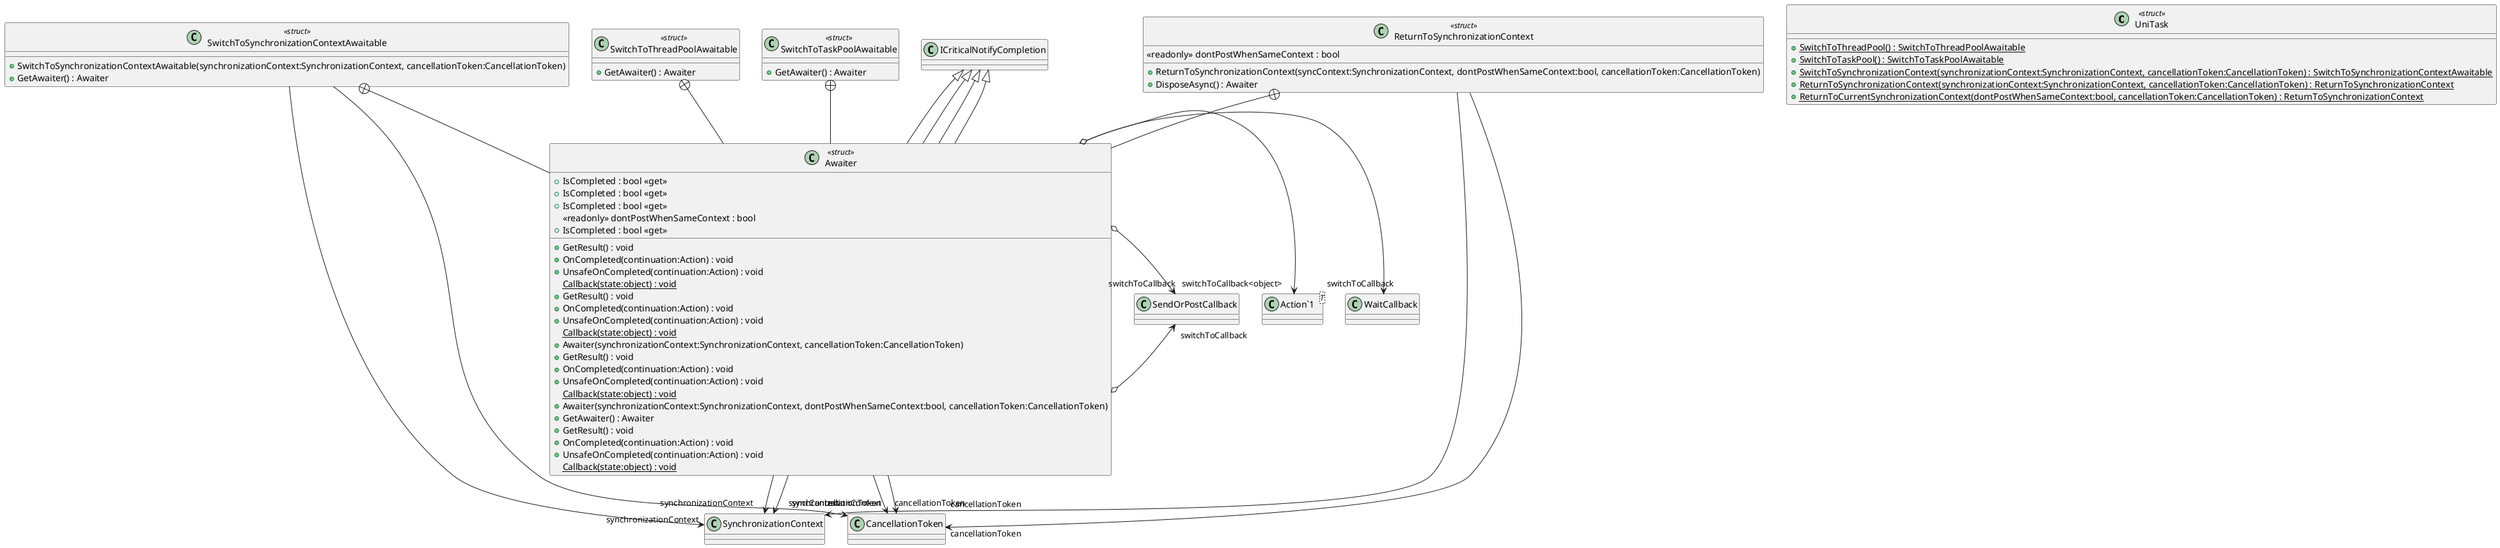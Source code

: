 @startuml
class UniTask <<struct>> {
    + {static} SwitchToThreadPool() : SwitchToThreadPoolAwaitable
    + {static} SwitchToTaskPool() : SwitchToTaskPoolAwaitable
    + {static} SwitchToSynchronizationContext(synchronizationContext:SynchronizationContext, cancellationToken:CancellationToken) : SwitchToSynchronizationContextAwaitable
    + {static} ReturnToSynchronizationContext(synchronizationContext:SynchronizationContext, cancellationToken:CancellationToken) : ReturnToSynchronizationContext
    + {static} ReturnToCurrentSynchronizationContext(dontPostWhenSameContext:bool, cancellationToken:CancellationToken) : ReturnToSynchronizationContext
}
class SwitchToThreadPoolAwaitable <<struct>> {
    + GetAwaiter() : Awaiter
}
class SwitchToTaskPoolAwaitable <<struct>> {
    + GetAwaiter() : Awaiter
}
class SwitchToSynchronizationContextAwaitable <<struct>> {
    + SwitchToSynchronizationContextAwaitable(synchronizationContext:SynchronizationContext, cancellationToken:CancellationToken)
    + GetAwaiter() : Awaiter
}
class ReturnToSynchronizationContext <<struct>> {
    <<readonly>> dontPostWhenSameContext : bool
    + ReturnToSynchronizationContext(syncContext:SynchronizationContext, dontPostWhenSameContext:bool, cancellationToken:CancellationToken)
    + DisposeAsync() : Awaiter
}
class Awaiter <<struct>> {
    + IsCompleted : bool <<get>>
    + GetResult() : void
    + OnCompleted(continuation:Action) : void
    + UnsafeOnCompleted(continuation:Action) : void
    {static} Callback(state:object) : void
}
class Awaiter <<struct>> {
    + IsCompleted : bool <<get>>
    + GetResult() : void
    + OnCompleted(continuation:Action) : void
    + UnsafeOnCompleted(continuation:Action) : void
    {static} Callback(state:object) : void
}
class Awaiter <<struct>> {
    + Awaiter(synchronizationContext:SynchronizationContext, cancellationToken:CancellationToken)
    + IsCompleted : bool <<get>>
    + GetResult() : void
    + OnCompleted(continuation:Action) : void
    + UnsafeOnCompleted(continuation:Action) : void
    {static} Callback(state:object) : void
}
class Awaiter <<struct>> {
    <<readonly>> dontPostWhenSameContext : bool
    + Awaiter(synchronizationContext:SynchronizationContext, dontPostWhenSameContext:bool, cancellationToken:CancellationToken)
    + GetAwaiter() : Awaiter
    + IsCompleted : bool <<get>>
    + GetResult() : void
    + OnCompleted(continuation:Action) : void
    + UnsafeOnCompleted(continuation:Action) : void
    {static} Callback(state:object) : void
}
class "Action`1"<T> {
}
SwitchToSynchronizationContextAwaitable --> "synchronizationContext" SynchronizationContext
SwitchToSynchronizationContextAwaitable --> "cancellationToken" CancellationToken
ReturnToSynchronizationContext --> "syncContext" SynchronizationContext
ReturnToSynchronizationContext --> "cancellationToken" CancellationToken
SwitchToThreadPoolAwaitable +-- Awaiter
ICriticalNotifyCompletion <|-- Awaiter
Awaiter o-> "switchToCallback" WaitCallback
SwitchToTaskPoolAwaitable +-- Awaiter
ICriticalNotifyCompletion <|-- Awaiter
Awaiter o-> "switchToCallback<object>" "Action`1"
SwitchToSynchronizationContextAwaitable +-- Awaiter
ICriticalNotifyCompletion <|-- Awaiter
Awaiter o-> "switchToCallback" SendOrPostCallback
Awaiter --> "synchronizationContext" SynchronizationContext
Awaiter --> "cancellationToken" CancellationToken
ReturnToSynchronizationContext +-- Awaiter
ICriticalNotifyCompletion <|-- Awaiter
Awaiter o-> "switchToCallback" SendOrPostCallback
Awaiter --> "synchronizationContext" SynchronizationContext
Awaiter --> "cancellationToken" CancellationToken
@enduml
